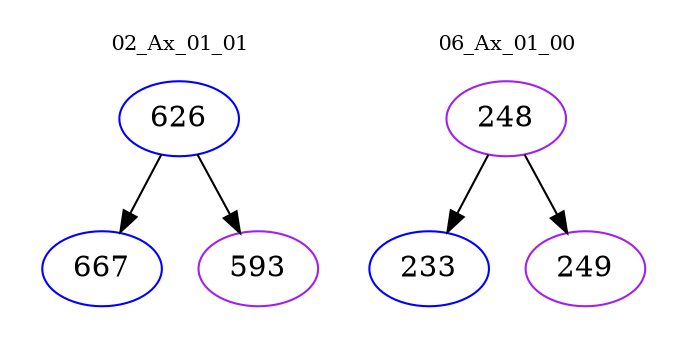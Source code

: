digraph{
subgraph cluster_0 {
color = white
label = "02_Ax_01_01";
fontsize=10;
T0_626 [label="626", color="blue"]
T0_626 -> T0_667 [color="black"]
T0_667 [label="667", color="blue"]
T0_626 -> T0_593 [color="black"]
T0_593 [label="593", color="purple"]
}
subgraph cluster_1 {
color = white
label = "06_Ax_01_00";
fontsize=10;
T1_248 [label="248", color="purple"]
T1_248 -> T1_233 [color="black"]
T1_233 [label="233", color="blue"]
T1_248 -> T1_249 [color="black"]
T1_249 [label="249", color="purple"]
}
}
